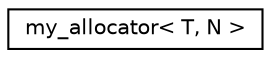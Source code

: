 digraph "Graphical Class Hierarchy"
{
  edge [fontname="Helvetica",fontsize="10",labelfontname="Helvetica",labelfontsize="10"];
  node [fontname="Helvetica",fontsize="10",shape=record];
  rankdir="LR";
  Node1 [label="my_allocator\< T, N \>",height=0.2,width=0.4,color="black", fillcolor="white", style="filled",URL="$classmy__allocator.html"];
}
